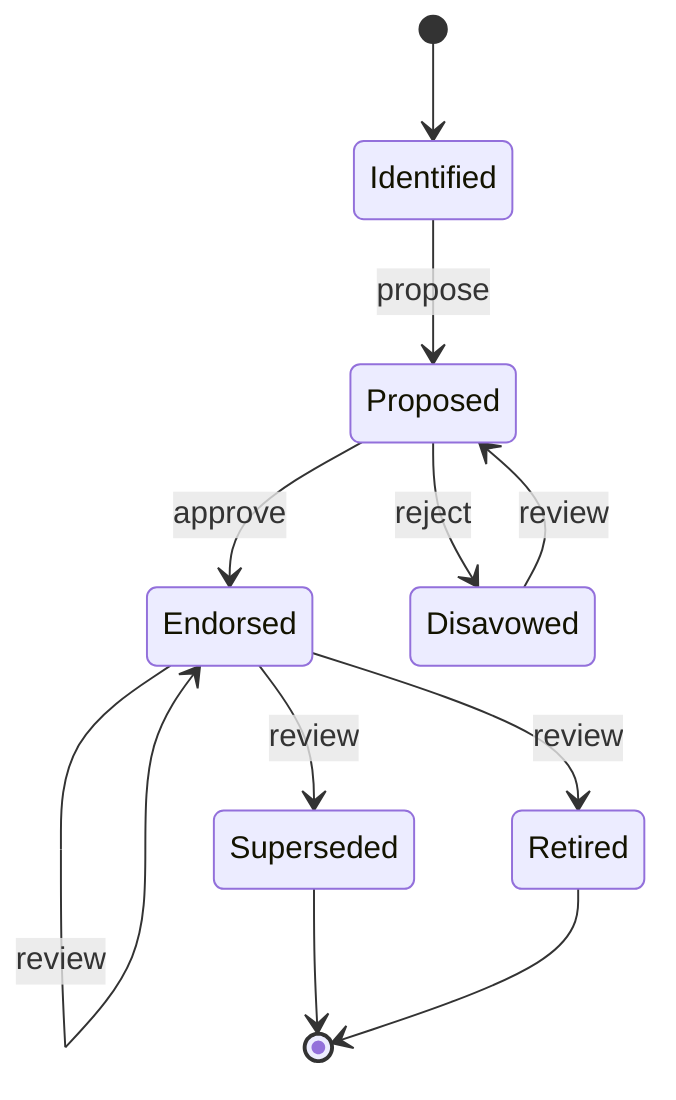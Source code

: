 stateDiagram-v2
    [*] --> Identified

    Identified --> Proposed: propose
    Proposed --> Endorsed: approve
    Proposed --> Disavowed: reject
    Endorsed --> Endorsed: review
    Endorsed --> Retired: review
    Endorsed --> Superseded: review
    Superseded --> [*]
    Retired --> [*]
    Disavowed --> Proposed: review